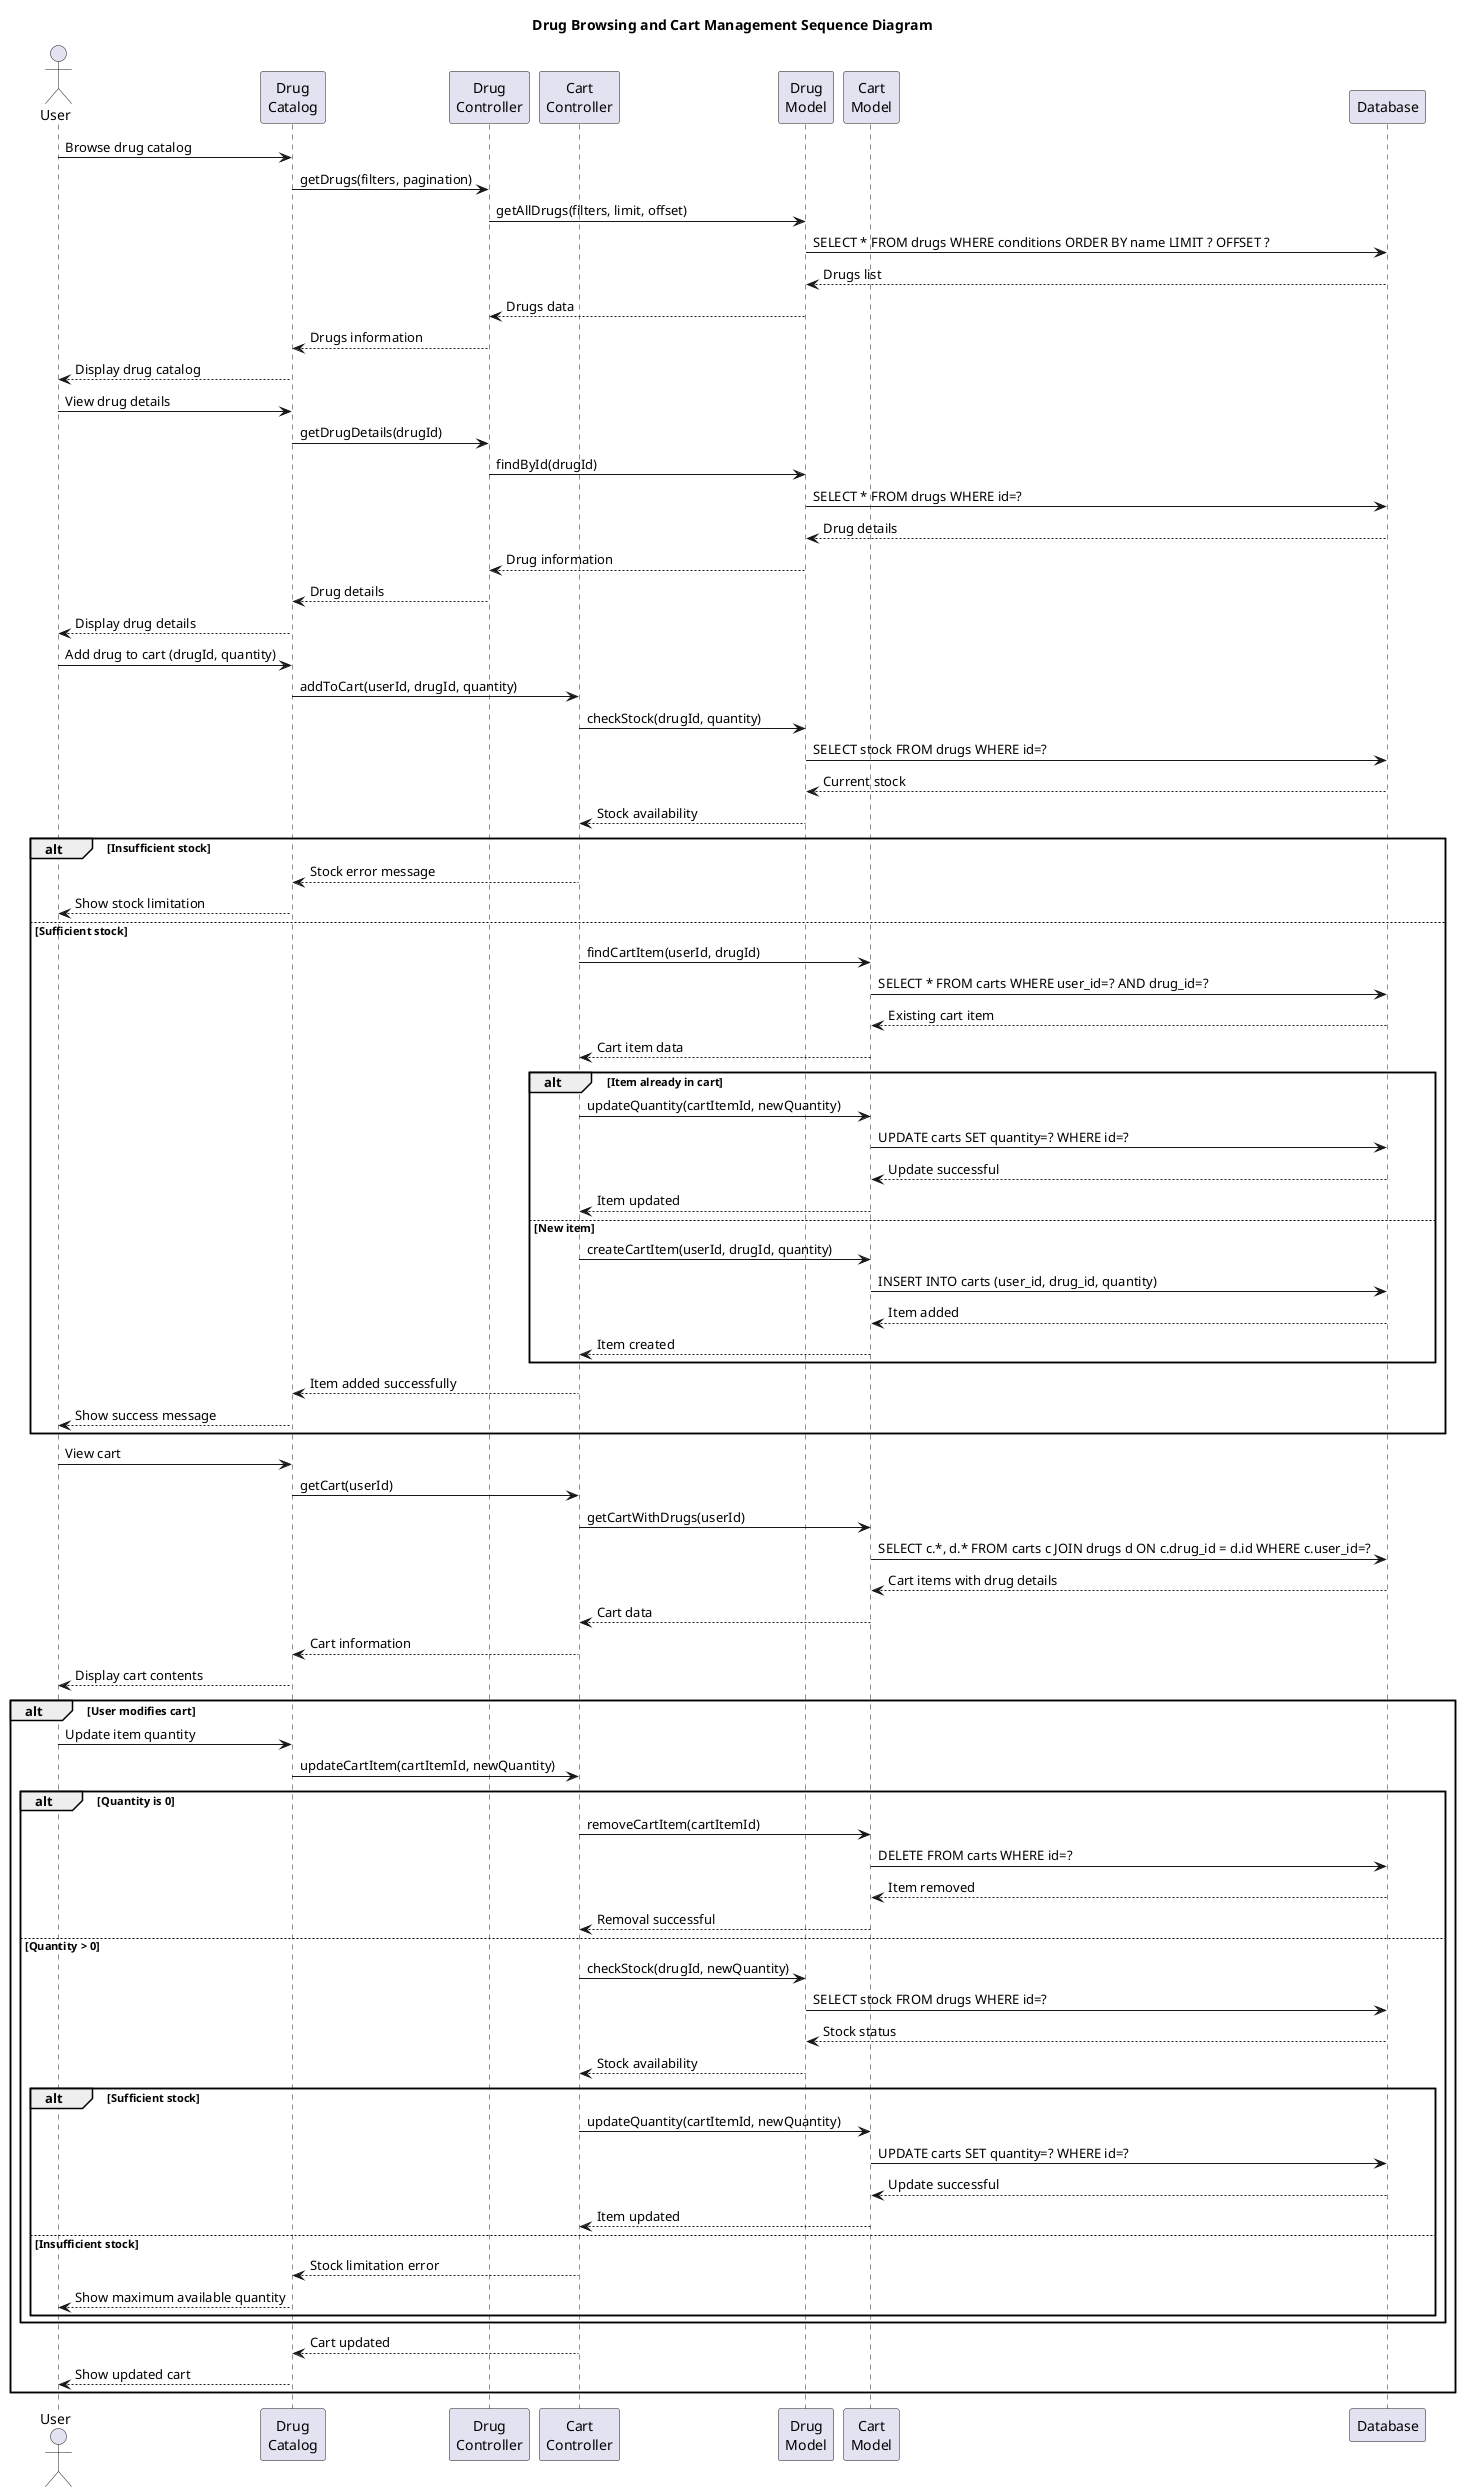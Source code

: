 @startuml drug-browsing-cart-sequence
title Drug Browsing and Cart Management Sequence Diagram

actor User
participant "Drug\nCatalog" as Catalog
participant "Drug\nController" as DrugController
participant "Cart\nController" as CartController
participant "Drug\nModel" as DrugModel
participant "Cart\nModel" as CartModel
participant "Database" as DB

User -> Catalog: Browse drug catalog
Catalog -> DrugController: getDrugs(filters, pagination)
DrugController -> DrugModel: getAllDrugs(filters, limit, offset)
DrugModel -> DB: SELECT * FROM drugs WHERE conditions ORDER BY name LIMIT ? OFFSET ?
DB --> DrugModel: Drugs list
DrugModel --> DrugController: Drugs data
DrugController --> Catalog: Drugs information
Catalog --> User: Display drug catalog

User -> Catalog: View drug details
Catalog -> DrugController: getDrugDetails(drugId)
DrugController -> DrugModel: findById(drugId)
DrugModel -> DB: SELECT * FROM drugs WHERE id=?
DB --> DrugModel: Drug details
DrugModel --> DrugController: Drug information
DrugController --> Catalog: Drug details
Catalog --> User: Display drug details

User -> Catalog: Add drug to cart (drugId, quantity)
Catalog -> CartController: addToCart(userId, drugId, quantity)

CartController -> DrugModel: checkStock(drugId, quantity)
DrugModel -> DB: SELECT stock FROM drugs WHERE id=?
DB --> DrugModel: Current stock
DrugModel --> CartController: Stock availability

alt Insufficient stock
    CartController --> Catalog: Stock error message
    Catalog --> User: Show stock limitation
else Sufficient stock
    CartController -> CartModel: findCartItem(userId, drugId)
    CartModel -> DB: SELECT * FROM carts WHERE user_id=? AND drug_id=?
    DB --> CartModel: Existing cart item
    CartModel --> CartController: Cart item data
    
    alt Item already in cart
        CartController -> CartModel: updateQuantity(cartItemId, newQuantity)
        CartModel -> DB: UPDATE carts SET quantity=? WHERE id=?
        DB --> CartModel: Update successful
        CartModel --> CartController: Item updated
    else New item
        CartController -> CartModel: createCartItem(userId, drugId, quantity)
        CartModel -> DB: INSERT INTO carts (user_id, drug_id, quantity)
        DB --> CartModel: Item added
        CartModel --> CartController: Item created
    end
    
    CartController --> Catalog: Item added successfully
    Catalog --> User: Show success message
end

User -> Catalog: View cart
Catalog -> CartController: getCart(userId)
CartController -> CartModel: getCartWithDrugs(userId)
CartModel -> DB: SELECT c.*, d.* FROM carts c JOIN drugs d ON c.drug_id = d.id WHERE c.user_id=?
DB --> CartModel: Cart items with drug details
CartModel --> CartController: Cart data
CartController --> Catalog: Cart information
Catalog --> User: Display cart contents

alt User modifies cart
    User -> Catalog: Update item quantity
    Catalog -> CartController: updateCartItem(cartItemId, newQuantity)
    
    alt Quantity is 0
        CartController -> CartModel: removeCartItem(cartItemId)
        CartModel -> DB: DELETE FROM carts WHERE id=?
        DB --> CartModel: Item removed
        CartModel --> CartController: Removal successful
    else Quantity > 0
        CartController -> DrugModel: checkStock(drugId, newQuantity)
        DrugModel -> DB: SELECT stock FROM drugs WHERE id=?
        DB --> DrugModel: Stock status
        DrugModel --> CartController: Stock availability
        
        alt Sufficient stock
            CartController -> CartModel: updateQuantity(cartItemId, newQuantity)
            CartModel -> DB: UPDATE carts SET quantity=? WHERE id=?
            DB --> CartModel: Update successful
            CartModel --> CartController: Item updated
        else Insufficient stock
            CartController --> Catalog: Stock limitation error
            Catalog --> User: Show maximum available quantity
        end
    end
    
    CartController --> Catalog: Cart updated
    Catalog --> User: Show updated cart
end

@enduml
